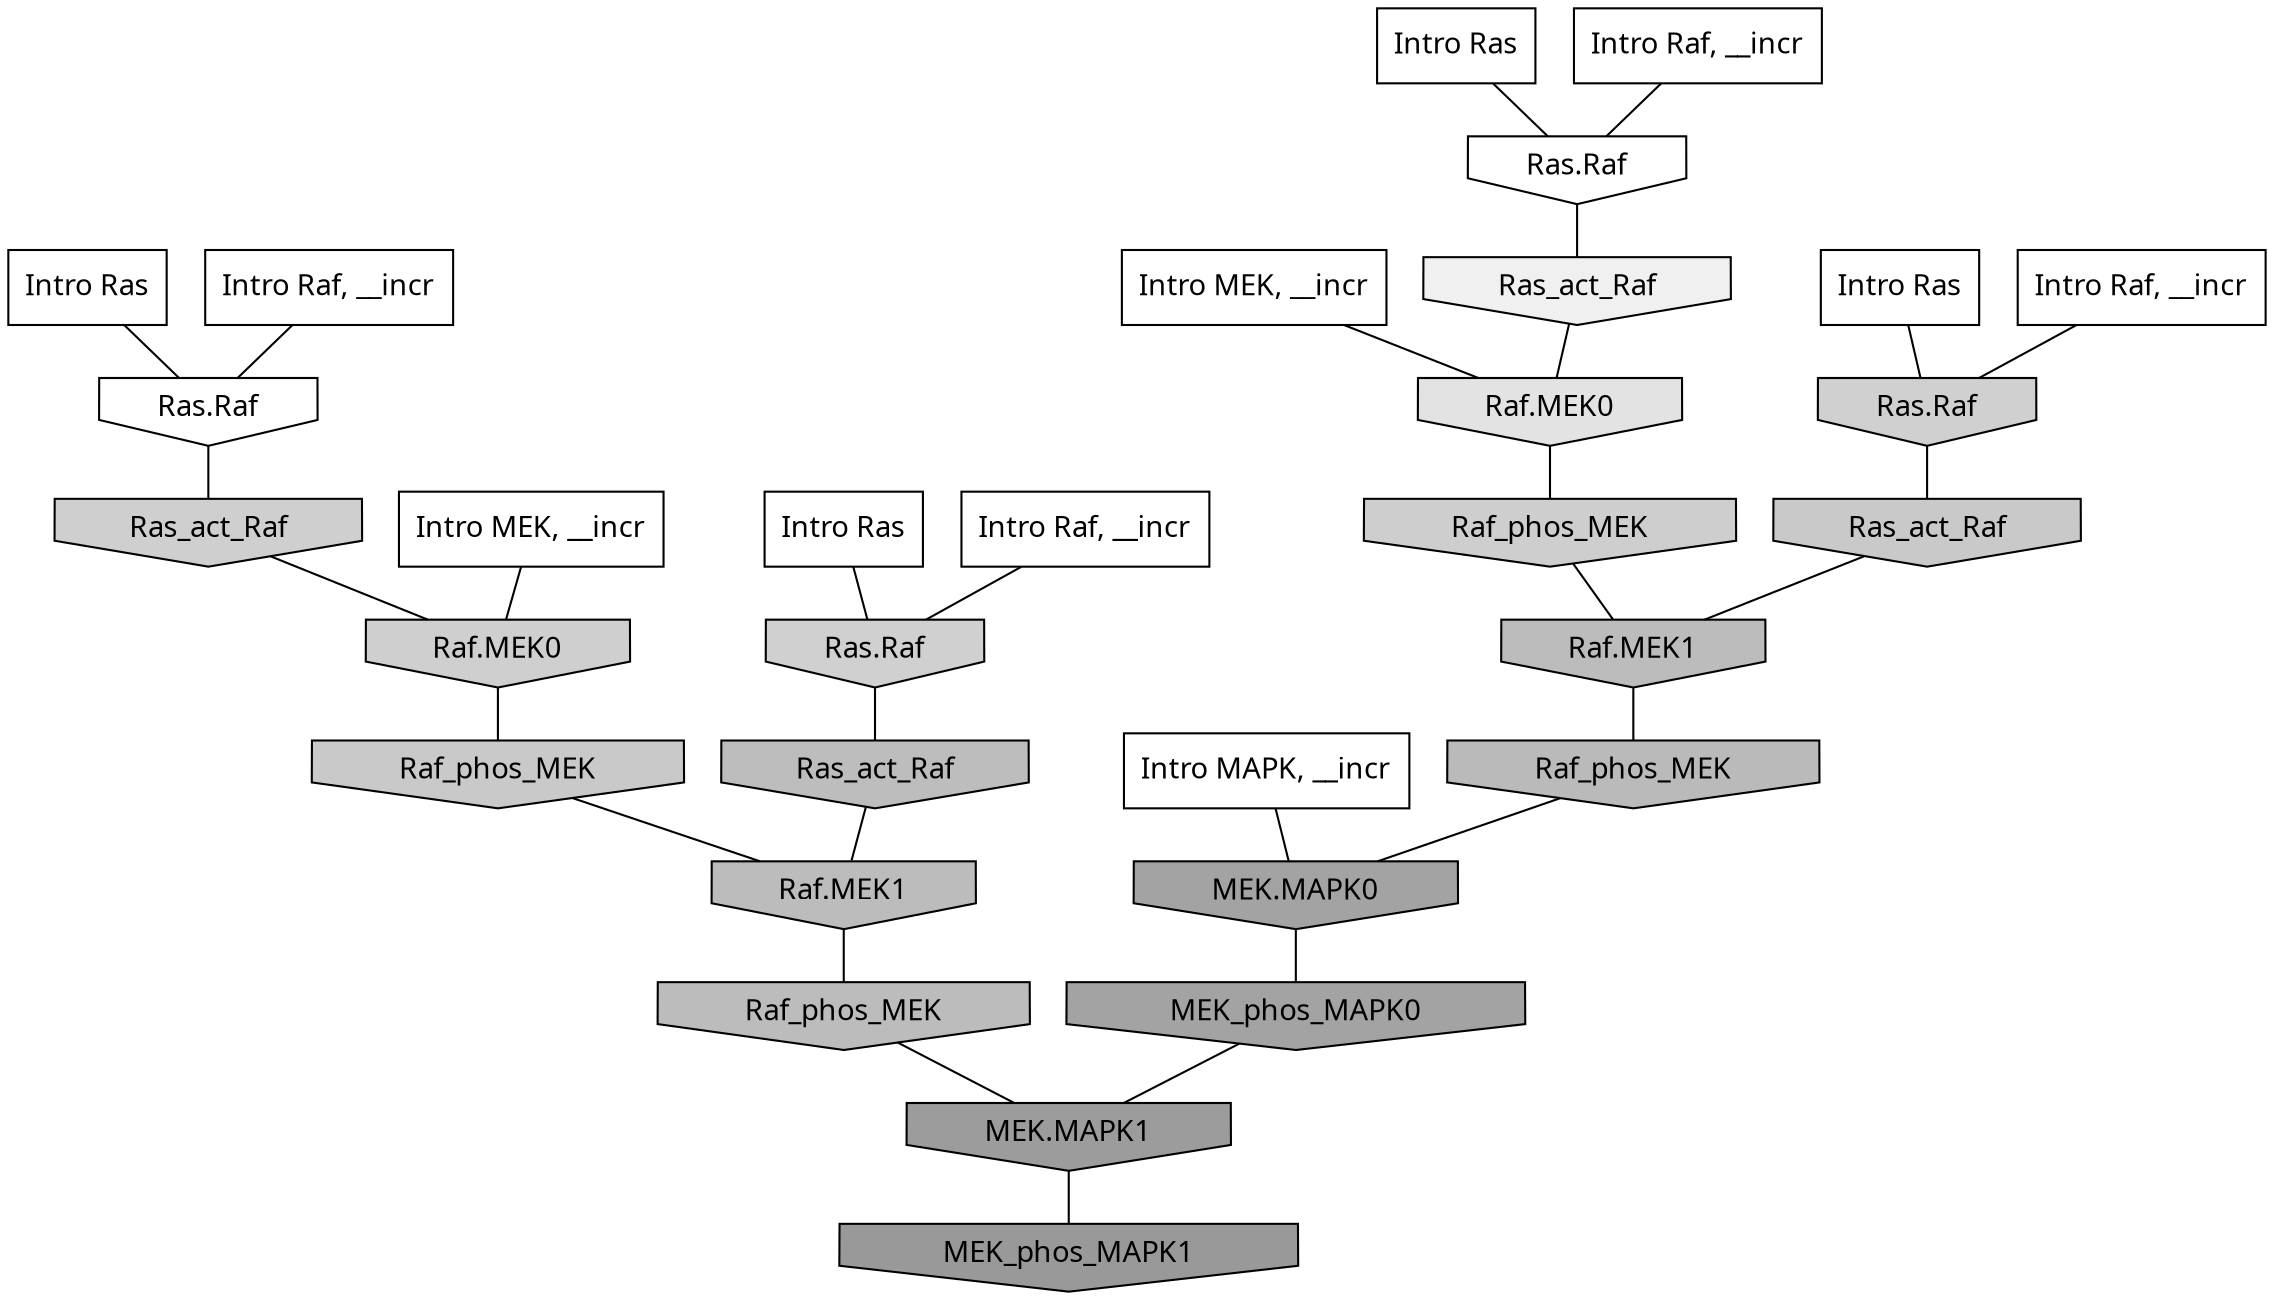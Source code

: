 digraph G{
  rankdir="TB";
  ranksep=0.30;
  node [fontname="CMU Serif"];
  edge [fontname="CMU Serif"];
  
  15 [label="Intro Ras", shape=rectangle, style=filled, fillcolor="0.000 0.000 1.000"]
  
  43 [label="Intro Ras", shape=rectangle, style=filled, fillcolor="0.000 0.000 1.000"]
  
  73 [label="Intro Ras", shape=rectangle, style=filled, fillcolor="0.000 0.000 1.000"]
  
  83 [label="Intro Ras", shape=rectangle, style=filled, fillcolor="0.000 0.000 1.000"]
  
  166 [label="Intro Raf, __incr", shape=rectangle, style=filled, fillcolor="0.000 0.000 1.000"]
  
  359 [label="Intro Raf, __incr", shape=rectangle, style=filled, fillcolor="0.000 0.000 1.000"]
  
  543 [label="Intro Raf, __incr", shape=rectangle, style=filled, fillcolor="0.000 0.000 1.000"]
  
  836 [label="Intro Raf, __incr", shape=rectangle, style=filled, fillcolor="0.000 0.000 1.000"]
  
  1481 [label="Intro MEK, __incr", shape=rectangle, style=filled, fillcolor="0.000 0.000 1.000"]
  
  1992 [label="Intro MEK, __incr", shape=rectangle, style=filled, fillcolor="0.000 0.000 1.000"]
  
  3000 [label="Intro MAPK, __incr", shape=rectangle, style=filled, fillcolor="0.000 0.000 1.000"]
  
  3200 [label="Ras.Raf", shape=invhouse, style=filled, fillcolor="0.000 0.000 1.000"]
  
  3284 [label="Ras.Raf", shape=invhouse, style=filled, fillcolor="0.000 0.000 1.000"]
  
  3653 [label="Ras_act_Raf", shape=invhouse, style=filled, fillcolor="0.000 0.000 0.940"]
  
  4238 [label="Raf.MEK0", shape=invhouse, style=filled, fillcolor="0.000 0.000 0.890"]
  
  5204 [label="Ras.Raf", shape=invhouse, style=filled, fillcolor="0.000 0.000 0.815"]
  
  5216 [label="Ras.Raf", shape=invhouse, style=filled, fillcolor="0.000 0.000 0.814"]
  
  5294 [label="Ras_act_Raf", shape=invhouse, style=filled, fillcolor="0.000 0.000 0.810"]
  
  5296 [label="Raf.MEK0", shape=invhouse, style=filled, fillcolor="0.000 0.000 0.810"]
  
  5355 [label="Raf_phos_MEK", shape=invhouse, style=filled, fillcolor="0.000 0.000 0.806"]
  
  5584 [label="Ras_act_Raf", shape=invhouse, style=filled, fillcolor="0.000 0.000 0.788"]
  
  5588 [label="Raf_phos_MEK", shape=invhouse, style=filled, fillcolor="0.000 0.000 0.788"]
  
  6428 [label="Ras_act_Raf", shape=invhouse, style=filled, fillcolor="0.000 0.000 0.739"]
  
  6430 [label="Raf.MEK1", shape=invhouse, style=filled, fillcolor="0.000 0.000 0.738"]
  
  6449 [label="Raf_phos_MEK", shape=invhouse, style=filled, fillcolor="0.000 0.000 0.737"]
  
  6495 [label="Raf.MEK1", shape=invhouse, style=filled, fillcolor="0.000 0.000 0.735"]
  
  6599 [label="Raf_phos_MEK", shape=invhouse, style=filled, fillcolor="0.000 0.000 0.730"]
  
  8961 [label="MEK.MAPK0", shape=invhouse, style=filled, fillcolor="0.000 0.000 0.639"]
  
  8962 [label="MEK_phos_MAPK0", shape=invhouse, style=filled, fillcolor="0.000 0.000 0.639"]
  
  9954 [label="MEK.MAPK1", shape=invhouse, style=filled, fillcolor="0.000 0.000 0.612"]
  
  10398 [label="MEK_phos_MAPK1", shape=invhouse, style=filled, fillcolor="0.000 0.000 0.600"]
  
  
  9954 -> 10398 [dir=none, color="0.000 0.000 0.000"] 
  8962 -> 9954 [dir=none, color="0.000 0.000 0.000"] 
  8961 -> 8962 [dir=none, color="0.000 0.000 0.000"] 
  6599 -> 8961 [dir=none, color="0.000 0.000 0.000"] 
  6495 -> 6599 [dir=none, color="0.000 0.000 0.000"] 
  6449 -> 9954 [dir=none, color="0.000 0.000 0.000"] 
  6430 -> 6449 [dir=none, color="0.000 0.000 0.000"] 
  6428 -> 6430 [dir=none, color="0.000 0.000 0.000"] 
  5588 -> 6430 [dir=none, color="0.000 0.000 0.000"] 
  5584 -> 6495 [dir=none, color="0.000 0.000 0.000"] 
  5355 -> 6495 [dir=none, color="0.000 0.000 0.000"] 
  5296 -> 5588 [dir=none, color="0.000 0.000 0.000"] 
  5294 -> 5296 [dir=none, color="0.000 0.000 0.000"] 
  5216 -> 5584 [dir=none, color="0.000 0.000 0.000"] 
  5204 -> 6428 [dir=none, color="0.000 0.000 0.000"] 
  4238 -> 5355 [dir=none, color="0.000 0.000 0.000"] 
  3653 -> 4238 [dir=none, color="0.000 0.000 0.000"] 
  3284 -> 3653 [dir=none, color="0.000 0.000 0.000"] 
  3200 -> 5294 [dir=none, color="0.000 0.000 0.000"] 
  3000 -> 8961 [dir=none, color="0.000 0.000 0.000"] 
  1992 -> 5296 [dir=none, color="0.000 0.000 0.000"] 
  1481 -> 4238 [dir=none, color="0.000 0.000 0.000"] 
  836 -> 3200 [dir=none, color="0.000 0.000 0.000"] 
  543 -> 5216 [dir=none, color="0.000 0.000 0.000"] 
  359 -> 3284 [dir=none, color="0.000 0.000 0.000"] 
  166 -> 5204 [dir=none, color="0.000 0.000 0.000"] 
  83 -> 5216 [dir=none, color="0.000 0.000 0.000"] 
  73 -> 3284 [dir=none, color="0.000 0.000 0.000"] 
  43 -> 5204 [dir=none, color="0.000 0.000 0.000"] 
  15 -> 3200 [dir=none, color="0.000 0.000 0.000"] 
  
  }
